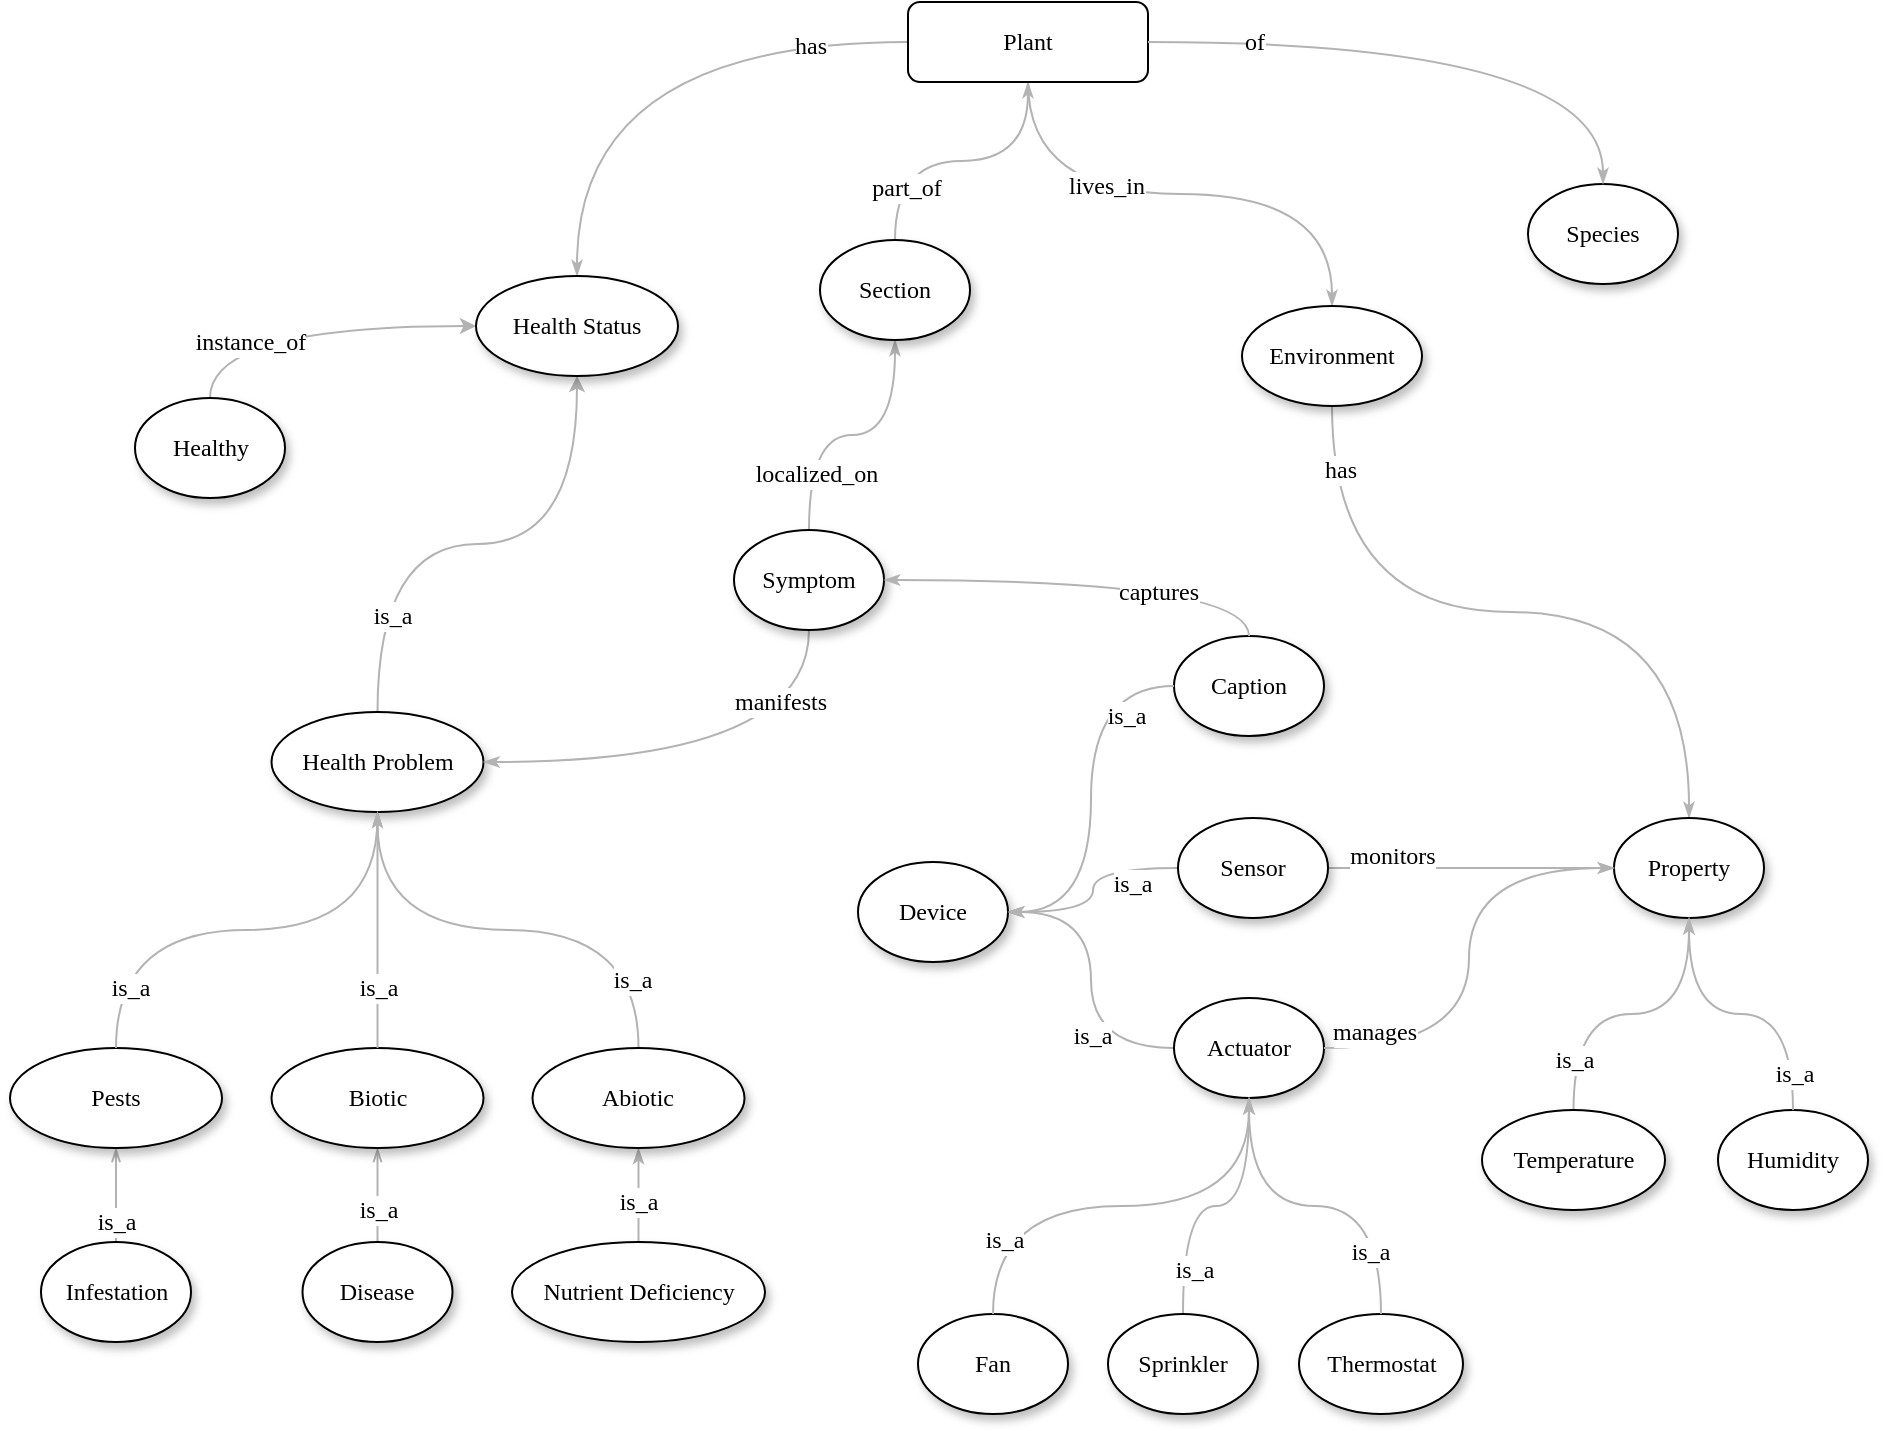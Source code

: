 <mxfile version="20.4.1" type="device"><diagram name="Page-1" id="42789a77-a242-8287-6e28-9cd8cfd52e62"><mxGraphModel dx="1408" dy="882" grid="0" gridSize="10" guides="1" tooltips="1" connect="1" arrows="1" fold="1" page="1" pageScale="1" pageWidth="1169" pageHeight="827" background="none" math="0" shadow="0"><root><mxCell id="0"/><mxCell id="1" parent="0"/><mxCell id="1ea317790d2ca983-12" value="has" style="edgeStyle=orthogonalEdgeStyle;rounded=0;html=1;labelBackgroundColor=default;startArrow=none;startFill=0;startSize=5;endArrow=classicThin;endFill=1;endSize=5;jettySize=auto;orthogonalLoop=1;strokeColor=#B3B3B3;strokeWidth=1;fontFamily=Verdana;fontSize=12;elbow=vertical;curved=1;exitX=0;exitY=0.5;exitDx=0;exitDy=0;" parent="1" source="6l5i85W7F-IaqcZppOeB-4" target="1ea317790d2ca983-2" edge="1"><mxGeometry x="-0.641" y="2" relative="1" as="geometry"><mxPoint x="1" as="offset"/><mxPoint x="502.5" y="41" as="sourcePoint"/></mxGeometry></mxCell><mxCell id="1ea317790d2ca983-13" value="part_of" style="edgeStyle=orthogonalEdgeStyle;rounded=0;html=1;labelBackgroundColor=default;startArrow=none;startFill=0;startSize=5;endArrow=classicThin;endFill=1;endSize=5;jettySize=auto;orthogonalLoop=1;strokeColor=#B3B3B3;strokeWidth=1;fontFamily=Verdana;fontSize=12;elbow=vertical;curved=1;" parent="1" source="1ea317790d2ca983-9" target="6l5i85W7F-IaqcZppOeB-4" edge="1"><mxGeometry x="-0.643" y="-4" relative="1" as="geometry"><mxPoint x="1" as="offset"/><mxPoint x="547.5" y="61" as="sourcePoint"/><mxPoint x="456" y="146" as="targetPoint"/></mxGeometry></mxCell><mxCell id="1ea317790d2ca983-14" value="lives_in" style="edgeStyle=orthogonalEdgeStyle;rounded=0;html=1;labelBackgroundColor=default;startArrow=none;startFill=0;startSize=5;endArrow=classicThin;endFill=1;endSize=5;jettySize=auto;orthogonalLoop=1;strokeColor=#B3B3B3;strokeWidth=1;fontFamily=Verdana;fontSize=12;curved=1;exitX=0.5;exitY=1;exitDx=0;exitDy=0;entryX=0.5;entryY=0;entryDx=0;entryDy=0;" parent="1" source="6l5i85W7F-IaqcZppOeB-4" target="1ea317790d2ca983-3" edge="1"><mxGeometry x="-0.28" y="4" relative="1" as="geometry"><mxPoint as="offset"/><mxPoint x="592.5" y="41" as="sourcePoint"/></mxGeometry></mxCell><mxCell id="1ea317790d2ca983-21" value="instance_of" style="edgeStyle=orthogonalEdgeStyle;rounded=0;html=1;labelBackgroundColor=default;startArrow=classic;startFill=1;startSize=5;endArrow=none;endFill=0;endSize=5;jettySize=auto;orthogonalLoop=1;strokeColor=#B3B3B3;strokeWidth=1;fontFamily=Verdana;fontSize=12;elbow=vertical;curved=1;entryX=0.5;entryY=0;entryDx=0;entryDy=0;" parent="1" source="1ea317790d2ca983-2" target="1ea317790d2ca983-7" edge="1"><mxGeometry x="0.671" y="20" relative="1" as="geometry"><mxPoint as="offset"/></mxGeometry></mxCell><mxCell id="1ea317790d2ca983-22" value="is_a" style="edgeStyle=orthogonalEdgeStyle;rounded=0;html=1;labelBackgroundColor=default;startArrow=classic;startFill=1;startSize=5;endArrow=none;endFill=0;endSize=5;jettySize=auto;orthogonalLoop=1;strokeColor=#B3B3B3;strokeWidth=1;fontFamily=Verdana;fontSize=12;elbow=vertical;curved=1;" parent="1" source="1ea317790d2ca983-2" target="1ea317790d2ca983-6" edge="1"><mxGeometry x="0.638" y="7" relative="1" as="geometry"><mxPoint y="1" as="offset"/></mxGeometry></mxCell><mxCell id="1ea317790d2ca983-2" value="&lt;span&gt;Health Status&lt;/span&gt;" style="ellipse;whiteSpace=wrap;html=1;rounded=0;shadow=1;comic=0;labelBackgroundColor=default;strokeWidth=1;fontFamily=Verdana;fontSize=12;align=center;" parent="1" vertex="1"><mxGeometry x="309" y="188" width="101" height="50" as="geometry"/></mxCell><mxCell id="1ea317790d2ca983-15" value="has" style="edgeStyle=orthogonalEdgeStyle;rounded=0;html=1;labelBackgroundColor=default;startArrow=classicThin;startFill=1;startSize=5;endArrow=none;endFill=0;endSize=5;jettySize=auto;orthogonalLoop=1;strokeColor=#B3B3B3;strokeWidth=1;fontFamily=Verdana;fontSize=12;curved=1;entryX=0.5;entryY=1;entryDx=0;entryDy=0;exitX=0.5;exitY=0;exitDx=0;exitDy=0;" parent="1" source="1ea317790d2ca983-4" target="1ea317790d2ca983-3" edge="1"><mxGeometry x="0.839" y="-4" relative="1" as="geometry"><mxPoint x="570" y="289" as="targetPoint"/><mxPoint y="1" as="offset"/><mxPoint x="1079" y="247" as="sourcePoint"/></mxGeometry></mxCell><mxCell id="1ea317790d2ca983-3" value="&lt;span&gt;Environment&lt;/span&gt;" style="ellipse;whiteSpace=wrap;html=1;rounded=0;shadow=1;comic=0;labelBackgroundColor=default;strokeWidth=1;fontFamily=Verdana;fontSize=12;align=center;" parent="1" vertex="1"><mxGeometry x="692" y="203" width="90" height="50" as="geometry"/></mxCell><mxCell id="1ea317790d2ca983-4" value="&lt;span&gt;Property&lt;/span&gt;" style="ellipse;whiteSpace=wrap;html=1;rounded=0;shadow=1;comic=0;labelBackgroundColor=default;strokeWidth=1;fontFamily=Verdana;fontSize=12;align=center;" parent="1" vertex="1"><mxGeometry x="878" y="459" width="75" height="50" as="geometry"/></mxCell><mxCell id="1ea317790d2ca983-17" value="is_a" style="edgeStyle=orthogonalEdgeStyle;rounded=0;html=1;labelBackgroundColor=default;startArrow=none;startFill=0;startSize=5;endArrow=classicThin;endFill=1;endSize=5;jettySize=auto;orthogonalLoop=1;strokeColor=#B3B3B3;strokeWidth=1;fontFamily=Verdana;fontSize=12;entryX=0.5;entryY=1;entryDx=0;entryDy=0;elbow=vertical;curved=1;exitX=0.5;exitY=0;exitDx=0;exitDy=0;" parent="1" source="SZPIR-vylu-NpdnEEfQ1-40" target="1ea317790d2ca983-6" edge="1"><mxGeometry x="-0.73" y="3" relative="1" as="geometry"><mxPoint as="offset"/></mxGeometry></mxCell><mxCell id="1ea317790d2ca983-23" value="is_a" style="edgeStyle=orthogonalEdgeStyle;rounded=0;html=1;labelBackgroundColor=default;startArrow=openThin;startFill=0;startSize=5;endArrow=none;endFill=0;endSize=5;jettySize=auto;orthogonalLoop=1;strokeColor=#B3B3B3;strokeWidth=1;fontFamily=Verdana;fontSize=12;exitX=0.5;exitY=1;exitDx=0;exitDy=0;elbow=vertical;curved=1;" parent="1" source="SZPIR-vylu-NpdnEEfQ1-39" target="1ea317790d2ca983-8" edge="1"><mxGeometry x="0.314" relative="1" as="geometry"><mxPoint as="offset"/></mxGeometry></mxCell><mxCell id="1ea317790d2ca983-6" value="Health Problem" style="ellipse;whiteSpace=wrap;html=1;rounded=0;shadow=1;comic=0;labelBackgroundColor=default;strokeWidth=1;fontFamily=Verdana;fontSize=12;align=center;" parent="1" vertex="1"><mxGeometry x="206.75" y="406" width="106" height="50" as="geometry"/></mxCell><mxCell id="1ea317790d2ca983-7" value="&lt;span&gt;Healthy&lt;/span&gt;" style="ellipse;whiteSpace=wrap;html=1;rounded=0;shadow=1;comic=0;labelBackgroundColor=default;strokeWidth=1;fontFamily=Verdana;fontSize=12;align=center;" parent="1" vertex="1"><mxGeometry x="138.5" y="249" width="75" height="50" as="geometry"/></mxCell><mxCell id="1ea317790d2ca983-8" value="Disease" style="ellipse;whiteSpace=wrap;html=1;rounded=0;shadow=1;comic=0;labelBackgroundColor=default;strokeWidth=1;fontFamily=Verdana;fontSize=12;align=center;" parent="1" vertex="1"><mxGeometry x="222.25" y="671" width="75" height="50" as="geometry"/></mxCell><mxCell id="1ea317790d2ca983-19" value="localized_on" style="edgeStyle=orthogonalEdgeStyle;rounded=0;html=1;labelBackgroundColor=default;startArrow=classicThin;startFill=1;startSize=5;endArrow=none;endFill=0;endSize=5;jettySize=auto;orthogonalLoop=1;strokeColor=#B3B3B3;strokeWidth=1;fontFamily=Verdana;fontSize=12;elbow=vertical;curved=1;" parent="1" source="1ea317790d2ca983-9" target="1ea317790d2ca983-10" edge="1"><mxGeometry x="0.594" y="3" relative="1" as="geometry"><mxPoint as="offset"/></mxGeometry></mxCell><mxCell id="1ea317790d2ca983-9" value="Section" style="ellipse;whiteSpace=wrap;html=1;rounded=0;shadow=1;comic=0;labelBackgroundColor=default;strokeWidth=1;fontFamily=Verdana;fontSize=12;align=center;" parent="1" vertex="1"><mxGeometry x="481" y="170" width="75" height="50" as="geometry"/></mxCell><mxCell id="1ea317790d2ca983-20" value="manifests" style="edgeStyle=orthogonalEdgeStyle;rounded=0;html=1;labelBackgroundColor=default;startArrow=classicThin;startFill=1;startSize=5;endArrow=none;endFill=0;endSize=5;jettySize=auto;orthogonalLoop=1;strokeColor=#B3B3B3;strokeWidth=1;fontFamily=Verdana;fontSize=12;elbow=vertical;curved=1;" parent="1" source="1ea317790d2ca983-6" target="1ea317790d2ca983-10" edge="1"><mxGeometry x="0.685" y="16" relative="1" as="geometry"><mxPoint x="441" y="386" as="targetPoint"/><mxPoint x="1" as="offset"/></mxGeometry></mxCell><mxCell id="1ea317790d2ca983-10" value="Symptom" style="ellipse;whiteSpace=wrap;html=1;rounded=0;shadow=1;comic=0;labelBackgroundColor=default;strokeWidth=1;fontFamily=Verdana;fontSize=12;align=center;" parent="1" vertex="1"><mxGeometry x="438" y="315" width="75" height="50" as="geometry"/></mxCell><mxCell id="SZPIR-vylu-NpdnEEfQ1-3" value="is_a" style="edgeStyle=orthogonalEdgeStyle;rounded=0;html=1;labelBackgroundColor=default;startArrow=openThin;startFill=0;startSize=5;endArrow=none;endFill=0;endSize=5;jettySize=auto;orthogonalLoop=1;strokeColor=#B3B3B3;strokeWidth=1;fontFamily=Verdana;fontSize=12;elbow=vertical;curved=1;" parent="1" source="UWF2Yd7zg4pSp4IhXSV9-6" target="SZPIR-vylu-NpdnEEfQ1-4" edge="1"><mxGeometry x="0.543" relative="1" as="geometry"><mxPoint x="163" y="436" as="sourcePoint"/><mxPoint as="offset"/></mxGeometry></mxCell><mxCell id="SZPIR-vylu-NpdnEEfQ1-4" value="Infestation" style="ellipse;whiteSpace=wrap;html=1;rounded=0;shadow=1;comic=0;labelBackgroundColor=default;strokeWidth=1;fontFamily=Verdana;fontSize=12;align=center;" parent="1" vertex="1"><mxGeometry x="91.5" y="671" width="75" height="50" as="geometry"/></mxCell><mxCell id="SZPIR-vylu-NpdnEEfQ1-7" value="is_a" style="edgeStyle=orthogonalEdgeStyle;rounded=0;html=1;labelBackgroundColor=default;startArrow=none;startFill=0;startSize=5;endArrow=classicThin;endFill=1;endSize=5;jettySize=auto;orthogonalLoop=1;strokeColor=#B3B3B3;strokeWidth=1;fontFamily=Verdana;fontSize=12;verticalAlign=middle;horizontal=1;elbow=vertical;curved=1;exitX=0.5;exitY=0;exitDx=0;exitDy=0;" parent="1" source="SZPIR-vylu-NpdnEEfQ1-8" target="SZPIR-vylu-NpdnEEfQ1-40" edge="1"><mxGeometry x="-0.121" relative="1" as="geometry"><mxPoint x="543.75" y="692" as="targetPoint"/><mxPoint as="offset"/></mxGeometry></mxCell><mxCell id="SZPIR-vylu-NpdnEEfQ1-8" value="&lt;span&gt;Nutrient Deficiency&lt;/span&gt;" style="ellipse;whiteSpace=wrap;html=1;rounded=0;shadow=1;comic=0;labelBackgroundColor=default;strokeWidth=1;fontFamily=Verdana;fontSize=12;align=center;" parent="1" vertex="1"><mxGeometry x="327" y="671" width="126.5" height="50" as="geometry"/></mxCell><mxCell id="SZPIR-vylu-NpdnEEfQ1-9" value="is_a" style="edgeStyle=orthogonalEdgeStyle;rounded=0;html=1;labelBackgroundColor=default;startArrow=classicThin;startFill=1;startSize=5;endArrow=none;endFill=0;endSize=5;jettySize=auto;orthogonalLoop=1;strokeColor=#B3B3B3;strokeWidth=1;fontFamily=Verdana;fontSize=12;curved=1;entryX=0;entryY=0.5;entryDx=0;entryDy=0;" parent="1" source="SZPIR-vylu-NpdnEEfQ1-12" target="SZPIR-vylu-NpdnEEfQ1-10" edge="1"><mxGeometry x="0.456" y="6" relative="1" as="geometry"><mxPoint x="795" y="501" as="sourcePoint"/><mxPoint as="offset"/></mxGeometry></mxCell><mxCell id="SZPIR-vylu-NpdnEEfQ1-10" value="&lt;span&gt;Actuator&lt;/span&gt;" style="ellipse;whiteSpace=wrap;html=1;rounded=0;shadow=1;comic=0;labelBackgroundColor=default;strokeWidth=1;fontFamily=Verdana;fontSize=12;align=center;" parent="1" vertex="1"><mxGeometry x="658" y="549" width="75" height="50" as="geometry"/></mxCell><mxCell id="SZPIR-vylu-NpdnEEfQ1-11" value="is_a" style="edgeStyle=orthogonalEdgeStyle;rounded=0;html=1;labelBackgroundColor=default;startArrow=none;startFill=0;startSize=5;endArrow=classicThin;endFill=1;endSize=5;jettySize=auto;orthogonalLoop=1;strokeColor=#B3B3B3;strokeWidth=1;fontFamily=Verdana;fontSize=12;curved=1;entryX=1;entryY=0.5;entryDx=0;entryDy=0;" parent="1" source="SZPIR-vylu-NpdnEEfQ1-14" target="SZPIR-vylu-NpdnEEfQ1-12" edge="1"><mxGeometry x="-0.562" y="8" relative="1" as="geometry"><mxPoint x="-65" y="701" as="sourcePoint"/><mxPoint as="offset"/></mxGeometry></mxCell><mxCell id="SZPIR-vylu-NpdnEEfQ1-12" value="&lt;span&gt;Device&lt;/span&gt;" style="ellipse;whiteSpace=wrap;html=1;rounded=0;shadow=1;comic=0;labelBackgroundColor=default;strokeWidth=1;fontFamily=Verdana;fontSize=12;align=center;" parent="1" vertex="1"><mxGeometry x="500" y="481" width="75" height="50" as="geometry"/></mxCell><mxCell id="SZPIR-vylu-NpdnEEfQ1-13" value="monitors" style="edgeStyle=orthogonalEdgeStyle;rounded=0;html=1;labelBackgroundColor=default;startArrow=classicThin;startFill=1;startSize=5;endArrow=none;endFill=0;endSize=5;jettySize=auto;orthogonalLoop=1;strokeColor=#B3B3B3;strokeWidth=1;fontFamily=Verdana;fontSize=12;curved=1;entryX=1;entryY=0.5;entryDx=0;entryDy=0;" parent="1" source="1ea317790d2ca983-4" target="SZPIR-vylu-NpdnEEfQ1-14" edge="1"><mxGeometry x="0.55" y="-6" relative="1" as="geometry"><mxPoint x="552.5" y="331" as="sourcePoint"/><mxPoint as="offset"/></mxGeometry></mxCell><mxCell id="SZPIR-vylu-NpdnEEfQ1-14" value="&lt;span&gt;Sensor&lt;/span&gt;" style="ellipse;whiteSpace=wrap;html=1;rounded=0;shadow=1;comic=0;labelBackgroundColor=default;strokeWidth=1;fontFamily=Verdana;fontSize=12;align=center;" parent="1" vertex="1"><mxGeometry x="660" y="459" width="75" height="50" as="geometry"/></mxCell><mxCell id="SZPIR-vylu-NpdnEEfQ1-16" value="&lt;span&gt;Humidity&lt;/span&gt;" style="ellipse;whiteSpace=wrap;html=1;rounded=0;shadow=1;comic=0;labelBackgroundColor=default;strokeWidth=1;fontFamily=Verdana;fontSize=12;align=center;" parent="1" vertex="1"><mxGeometry x="930" y="605" width="75" height="50" as="geometry"/></mxCell><mxCell id="SZPIR-vylu-NpdnEEfQ1-17" value="is_a" style="edgeStyle=orthogonalEdgeStyle;rounded=0;html=1;labelBackgroundColor=default;startArrow=classicThin;startFill=1;startSize=5;endArrow=none;endFill=0;endSize=5;jettySize=auto;orthogonalLoop=1;strokeColor=#B3B3B3;strokeWidth=1;fontFamily=Verdana;fontSize=12;curved=1;exitX=0.5;exitY=1;exitDx=0;exitDy=0;" parent="1" source="1ea317790d2ca983-4" target="SZPIR-vylu-NpdnEEfQ1-18" edge="1"><mxGeometry x="0.674" relative="1" as="geometry"><mxPoint x="541" y="377" as="sourcePoint"/><mxPoint as="offset"/><mxPoint x="870.75" y="626" as="targetPoint"/></mxGeometry></mxCell><mxCell id="SZPIR-vylu-NpdnEEfQ1-18" value="&lt;span&gt;Temperature&lt;/span&gt;" style="ellipse;whiteSpace=wrap;html=1;rounded=0;shadow=1;comic=0;labelBackgroundColor=default;strokeWidth=1;fontFamily=Verdana;fontSize=12;align=center;" parent="1" vertex="1"><mxGeometry x="812" y="605" width="91.5" height="50" as="geometry"/></mxCell><mxCell id="SZPIR-vylu-NpdnEEfQ1-19" value="is_a" style="edgeStyle=orthogonalEdgeStyle;rounded=0;html=1;labelBackgroundColor=default;startArrow=none;startFill=0;startSize=5;endArrow=classicThin;endFill=1;endSize=5;jettySize=auto;orthogonalLoop=1;strokeColor=#B3B3B3;strokeWidth=1;fontFamily=Verdana;fontSize=12;curved=1;entryX=0.5;entryY=1;entryDx=0;entryDy=0;exitX=0.5;exitY=0;exitDx=0;exitDy=0;" parent="1" source="SZPIR-vylu-NpdnEEfQ1-16" target="1ea317790d2ca983-4" edge="1"><mxGeometry x="-0.751" relative="1" as="geometry"><mxPoint x="781" y="347" as="sourcePoint"/><mxPoint x="541" y="377" as="targetPoint"/><mxPoint as="offset"/></mxGeometry></mxCell><mxCell id="SZPIR-vylu-NpdnEEfQ1-20" value="&lt;span&gt;Thermostat&lt;/span&gt;" style="ellipse;whiteSpace=wrap;html=1;rounded=0;shadow=1;comic=0;labelBackgroundColor=default;strokeWidth=1;fontFamily=Verdana;fontSize=12;align=center;" parent="1" vertex="1"><mxGeometry x="720.5" y="707" width="82" height="50" as="geometry"/></mxCell><mxCell id="SZPIR-vylu-NpdnEEfQ1-22" value="is_a" style="edgeStyle=orthogonalEdgeStyle;rounded=0;html=1;labelBackgroundColor=default;startArrow=none;startFill=0;startSize=5;endArrow=classicThin;endFill=1;endSize=5;jettySize=auto;orthogonalLoop=1;strokeColor=#B3B3B3;strokeWidth=1;fontFamily=Verdana;fontSize=12;curved=1;entryX=0.5;entryY=1;entryDx=0;entryDy=0;" parent="1" source="SZPIR-vylu-NpdnEEfQ1-21" target="SZPIR-vylu-NpdnEEfQ1-10" edge="1"><mxGeometry x="-0.683" y="-5" relative="1" as="geometry"><mxPoint x="633" y="707" as="sourcePoint"/><mxPoint x="757.5" y="289" as="targetPoint"/><mxPoint as="offset"/></mxGeometry></mxCell><mxCell id="SZPIR-vylu-NpdnEEfQ1-23" value="is_a" style="edgeStyle=orthogonalEdgeStyle;rounded=0;html=1;labelBackgroundColor=default;startArrow=none;startFill=0;startSize=5;endArrow=classicThin;endFill=1;endSize=5;jettySize=auto;orthogonalLoop=1;strokeColor=#B3B3B3;strokeWidth=1;fontFamily=Verdana;fontSize=12;curved=1;entryX=0.5;entryY=1;entryDx=0;entryDy=0;exitX=0.5;exitY=0;exitDx=0;exitDy=0;" parent="1" source="SZPIR-vylu-NpdnEEfQ1-20" target="SZPIR-vylu-NpdnEEfQ1-10" edge="1"><mxGeometry x="-0.638" y="6" relative="1" as="geometry"><mxPoint x="732.5" y="589" as="sourcePoint"/><mxPoint x="942.5" y="579" as="targetPoint"/><mxPoint as="offset"/></mxGeometry></mxCell><mxCell id="SZPIR-vylu-NpdnEEfQ1-21" value="&lt;span&gt;Sprinkler&lt;/span&gt;" style="ellipse;whiteSpace=wrap;html=1;rounded=0;shadow=1;comic=0;labelBackgroundColor=default;strokeWidth=1;fontFamily=Verdana;fontSize=12;align=center;" parent="1" vertex="1"><mxGeometry x="625" y="707" width="75" height="50" as="geometry"/></mxCell><mxCell id="SZPIR-vylu-NpdnEEfQ1-39" value="Biotic" style="ellipse;whiteSpace=wrap;html=1;rounded=0;shadow=1;comic=0;labelBackgroundColor=default;strokeWidth=1;fontFamily=Verdana;fontSize=12;align=center;" parent="1" vertex="1"><mxGeometry x="206.75" y="574" width="106" height="50" as="geometry"/></mxCell><mxCell id="SZPIR-vylu-NpdnEEfQ1-40" value="Abiotic" style="ellipse;whiteSpace=wrap;html=1;rounded=0;shadow=1;comic=0;labelBackgroundColor=default;strokeWidth=1;fontFamily=Verdana;fontSize=12;align=center;" parent="1" vertex="1"><mxGeometry x="337.25" y="574" width="106" height="50" as="geometry"/></mxCell><mxCell id="SZPIR-vylu-NpdnEEfQ1-41" value="is_a" style="edgeStyle=orthogonalEdgeStyle;rounded=0;html=1;labelBackgroundColor=default;startArrow=openThin;startFill=0;startSize=5;endArrow=none;endFill=0;endSize=5;jettySize=auto;orthogonalLoop=1;strokeColor=#B3B3B3;strokeWidth=1;fontFamily=Verdana;fontSize=12;exitX=0.5;exitY=1;exitDx=0;exitDy=0;elbow=vertical;curved=1;" parent="1" source="1ea317790d2ca983-6" target="SZPIR-vylu-NpdnEEfQ1-39" edge="1"><mxGeometry x="0.491" relative="1" as="geometry"><mxPoint x="438.75" y="660" as="sourcePoint"/><mxPoint x="344.75" y="663" as="targetPoint"/><mxPoint as="offset"/></mxGeometry></mxCell><mxCell id="9eAdQlgjlcyclNUyOF1E-5" value="&lt;span&gt;Caption&lt;/span&gt;" style="ellipse;whiteSpace=wrap;html=1;rounded=0;shadow=1;comic=0;labelBackgroundColor=default;strokeWidth=1;fontFamily=Verdana;fontSize=12;align=center;" parent="1" vertex="1"><mxGeometry x="658" y="368" width="75" height="50" as="geometry"/></mxCell><mxCell id="9eAdQlgjlcyclNUyOF1E-6" value="is_a" style="rounded=0;html=1;labelBackgroundColor=default;startArrow=classicThin;startFill=1;startSize=5;endArrow=none;endFill=0;endSize=5;jettySize=auto;orthogonalLoop=1;strokeColor=#B3B3B3;strokeWidth=1;fontFamily=Verdana;fontSize=12;exitX=1;exitY=0.5;exitDx=0;exitDy=0;entryX=0;entryY=0.5;entryDx=0;entryDy=0;edgeStyle=orthogonalEdgeStyle;curved=1;" parent="1" source="SZPIR-vylu-NpdnEEfQ1-12" target="9eAdQlgjlcyclNUyOF1E-5" edge="1"><mxGeometry x="0.749" y="-15" relative="1" as="geometry"><mxPoint x="892.25" y="95" as="sourcePoint"/><mxPoint as="offset"/><mxPoint x="833.75" y="251" as="targetPoint"/></mxGeometry></mxCell><mxCell id="9eAdQlgjlcyclNUyOF1E-8" value="captures" style="edgeStyle=orthogonalEdgeStyle;rounded=0;html=1;labelBackgroundColor=default;startArrow=classicThin;startFill=1;startSize=5;endArrow=none;endFill=0;endSize=5;jettySize=auto;orthogonalLoop=1;strokeColor=#B3B3B3;strokeWidth=1;fontFamily=Verdana;fontSize=12;curved=1;exitX=1;exitY=0.5;exitDx=0;exitDy=0;entryX=0.5;entryY=0;entryDx=0;entryDy=0;" parent="1" source="1ea317790d2ca983-10" target="9eAdQlgjlcyclNUyOF1E-5" edge="1"><mxGeometry x="0.302" y="-6" relative="1" as="geometry"><mxPoint x="783" y="424" as="sourcePoint"/><mxPoint as="offset"/><mxPoint x="712.5" y="350" as="targetPoint"/></mxGeometry></mxCell><mxCell id="JdLL4RoYm7KqUTjWfcFx-2" value="manages" style="edgeStyle=orthogonalEdgeStyle;rounded=0;html=1;labelBackgroundColor=default;startArrow=classicThin;startFill=1;startSize=5;endArrow=none;endFill=0;endSize=5;jettySize=auto;orthogonalLoop=1;strokeColor=#B3B3B3;strokeWidth=1;fontFamily=Verdana;fontSize=12;curved=1;exitX=0;exitY=0.5;exitDx=0;exitDy=0;entryX=1;entryY=0.5;entryDx=0;entryDy=0;" parent="1" source="1ea317790d2ca983-4" target="SZPIR-vylu-NpdnEEfQ1-10" edge="1"><mxGeometry x="0.787" y="-8" relative="1" as="geometry"><mxPoint x="901" y="533" as="sourcePoint"/><mxPoint as="offset"/><mxPoint x="745" y="494" as="targetPoint"/></mxGeometry></mxCell><mxCell id="6l5i85W7F-IaqcZppOeB-4" value="&lt;font style=&quot;font-size: 12px;&quot;&gt;Plant&lt;/font&gt;" style="rounded=1;whiteSpace=wrap;html=1;fontSize=12;glass=0;strokeWidth=1;shadow=0;fontStyle=0;labelBackgroundColor=default;labelBorderColor=none;fontFamily=Verdana;" parent="1" vertex="1"><mxGeometry x="525" y="51" width="120" height="40" as="geometry"/></mxCell><mxCell id="UWF2Yd7zg4pSp4IhXSV9-1" value="&lt;span&gt;Fan&lt;/span&gt;" style="ellipse;whiteSpace=wrap;html=1;rounded=0;shadow=1;comic=0;labelBackgroundColor=default;strokeWidth=1;fontFamily=Verdana;fontSize=12;align=center;" parent="1" vertex="1"><mxGeometry x="530" y="707" width="75" height="50" as="geometry"/></mxCell><mxCell id="UWF2Yd7zg4pSp4IhXSV9-2" value="is_a" style="edgeStyle=orthogonalEdgeStyle;rounded=0;html=1;labelBackgroundColor=default;startArrow=none;startFill=0;startSize=5;endArrow=classicThin;endFill=1;endSize=5;jettySize=auto;orthogonalLoop=1;strokeColor=#B3B3B3;strokeWidth=1;fontFamily=Verdana;fontSize=12;curved=1;exitX=0.5;exitY=0;exitDx=0;exitDy=0;" parent="1" source="UWF2Yd7zg4pSp4IhXSV9-1" target="SZPIR-vylu-NpdnEEfQ1-10" edge="1"><mxGeometry x="-0.683" y="-5" relative="1" as="geometry"><mxPoint x="672.5" y="717" as="sourcePoint"/><mxPoint x="705.5" y="609" as="targetPoint"/><mxPoint as="offset"/></mxGeometry></mxCell><mxCell id="UWF2Yd7zg4pSp4IhXSV9-3" value="Species" style="ellipse;whiteSpace=wrap;html=1;rounded=0;shadow=1;comic=0;labelBackgroundColor=default;strokeWidth=1;fontFamily=Verdana;fontSize=12;align=center;" parent="1" vertex="1"><mxGeometry x="835" y="142" width="75" height="50" as="geometry"/></mxCell><mxCell id="UWF2Yd7zg4pSp4IhXSV9-4" value="of" style="edgeStyle=orthogonalEdgeStyle;rounded=0;html=1;labelBackgroundColor=default;startArrow=classicThin;startFill=1;startSize=5;endArrow=none;endFill=0;endSize=5;jettySize=auto;orthogonalLoop=1;strokeColor=#B3B3B3;strokeWidth=1;fontFamily=Verdana;fontSize=12;curved=1;exitX=0.5;exitY=0;exitDx=0;exitDy=0;entryX=1;entryY=0.5;entryDx=0;entryDy=0;" parent="1" source="UWF2Yd7zg4pSp4IhXSV9-3" target="6l5i85W7F-IaqcZppOeB-4" edge="1"><mxGeometry x="0.654" relative="1" as="geometry"><mxPoint x="926" y="263" as="targetPoint"/><mxPoint x="1" as="offset"/><mxPoint x="1028.5" y="402" as="sourcePoint"/></mxGeometry></mxCell><mxCell id="UWF2Yd7zg4pSp4IhXSV9-6" value="Pests" style="ellipse;whiteSpace=wrap;html=1;rounded=0;shadow=1;comic=0;labelBackgroundColor=default;strokeWidth=1;fontFamily=Verdana;fontSize=12;align=center;" parent="1" vertex="1"><mxGeometry x="76" y="574" width="106" height="50" as="geometry"/></mxCell><mxCell id="UWF2Yd7zg4pSp4IhXSV9-7" value="is_a" style="edgeStyle=orthogonalEdgeStyle;rounded=0;html=1;labelBackgroundColor=default;startArrow=openThin;startFill=0;startSize=5;endArrow=none;endFill=0;endSize=5;jettySize=auto;orthogonalLoop=1;strokeColor=#B3B3B3;strokeWidth=1;fontFamily=Verdana;fontSize=12;elbow=vertical;curved=1;exitX=0.5;exitY=1;exitDx=0;exitDy=0;" parent="1" source="1ea317790d2ca983-6" target="UWF2Yd7zg4pSp4IhXSV9-6" edge="1"><mxGeometry x="0.759" y="7" relative="1" as="geometry"><mxPoint x="211" y="381" as="sourcePoint"/><mxPoint x="237" y="584" as="targetPoint"/><mxPoint as="offset"/></mxGeometry></mxCell></root></mxGraphModel></diagram></mxfile>